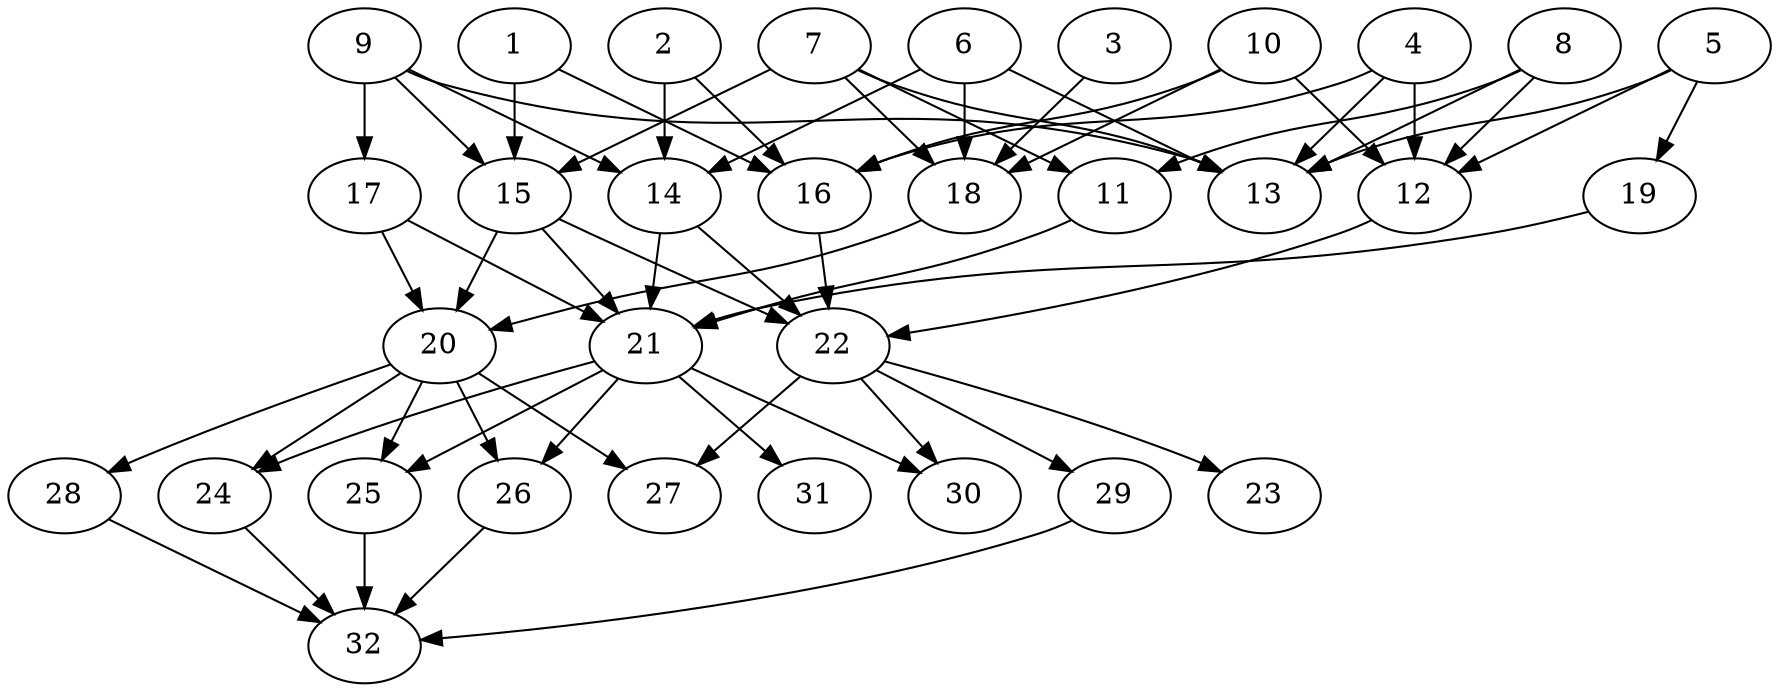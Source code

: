 // DAG (tier=2-normal, mode=data, n=32, ccr=0.445, fat=0.591, density=0.546, regular=0.421, jump=0.169, mindata=2097152, maxdata=16777216)
// DAG automatically generated by daggen at Sun Aug 24 16:33:34 2025
// /home/ermia/Project/Environments/daggen/bin/daggen --dot --ccr 0.445 --fat 0.591 --regular 0.421 --density 0.546 --jump 0.169 --mindata 2097152 --maxdata 16777216 -n 32 
digraph G {
  1 [size="1912350476913792256", alpha="0.13", expect_size="956175238456896128"]
  1 -> 15 [size ="1429257817423872"]
  1 -> 16 [size ="1429257817423872"]
  2 [size="401157515597673856", alpha="0.17", expect_size="200578757798836928"]
  2 -> 14 [size ="482488036098048"]
  2 -> 16 [size ="482488036098048"]
  3 [size="3878963021030113673216", alpha="0.09", expect_size="1939481510515056836608"]
  3 -> 18 [size ="1974999908876288"]
  4 [size="3736104246977586", alpha="0.10", expect_size="1868052123488793"]
  4 -> 12 [size ="266932896923648"]
  4 -> 13 [size ="266932896923648"]
  4 -> 16 [size ="266932896923648"]
  5 [size="100543587123571195904", alpha="0.19", expect_size="50271793561785597952"]
  5 -> 12 [size ="172978809602048"]
  5 -> 13 [size ="172978809602048"]
  5 -> 19 [size ="172978809602048"]
  6 [size="12477888426669342", alpha="0.08", expect_size="6238944213334671"]
  6 -> 13 [size ="1211586148564992"]
  6 -> 14 [size ="1211586148564992"]
  6 -> 18 [size ="1211586148564992"]
  7 [size="3162292735060104708096", alpha="0.13", expect_size="1581146367530052354048"]
  7 -> 11 [size ="1723553229570048"]
  7 -> 13 [size ="1723553229570048"]
  7 -> 15 [size ="1723553229570048"]
  7 -> 18 [size ="1723553229570048"]
  8 [size="808434753415740", alpha="0.16", expect_size="404217376707870"]
  8 -> 11 [size ="54418653315072"]
  8 -> 12 [size ="54418653315072"]
  8 -> 13 [size ="54418653315072"]
  9 [size="779891184285836640256", alpha="0.17", expect_size="389945592142918320128"]
  9 -> 13 [size ="677817318637568"]
  9 -> 14 [size ="677817318637568"]
  9 -> 15 [size ="677817318637568"]
  9 -> 17 [size ="677817318637568"]
  10 [size="2468381041462455296", alpha="0.11", expect_size="1234190520731227648"]
  10 -> 12 [size ="1002877849960448"]
  10 -> 16 [size ="1002877849960448"]
  10 -> 18 [size ="1002877849960448"]
  11 [size="142797718329964416", alpha="0.11", expect_size="71398859164982208"]
  11 -> 21 [size ="366959623405568"]
  12 [size="3830198268933884", alpha="0.06", expect_size="1915099134466942"]
  12 -> 22 [size ="116709864243200"]
  13 [size="37041162919003432", alpha="0.07", expect_size="18520581459501716"]
  14 [size="20332608232531616", alpha="0.07", expect_size="10166304116265808"]
  14 -> 21 [size ="656126181900288"]
  14 -> 22 [size ="656126181900288"]
  15 [size="292450648234866112", alpha="0.09", expect_size="146225324117433056"]
  15 -> 20 [size ="528049082728448"]
  15 -> 21 [size ="528049082728448"]
  15 -> 22 [size ="528049082728448"]
  16 [size="121967262689728135168", alpha="0.14", expect_size="60983631344864067584"]
  16 -> 22 [size ="196751856238592"]
  17 [size="284608650485899168", alpha="0.15", expect_size="142304325242949584"]
  17 -> 20 [size ="133413629591552"]
  17 -> 21 [size ="133413629591552"]
  18 [size="921471818592312885248", alpha="0.17", expect_size="460735909296156442624"]
  18 -> 20 [size ="757550098153472"]
  19 [size="8193640904635469", alpha="0.08", expect_size="4096820452317734"]
  19 -> 21 [size ="319345079091200"]
  20 [size="47968528602016768", alpha="0.09", expect_size="23984264301008384"]
  20 -> 24 [size ="1400496904470528"]
  20 -> 25 [size ="1400496904470528"]
  20 -> 26 [size ="1400496904470528"]
  20 -> 27 [size ="1400496904470528"]
  20 -> 28 [size ="1400496904470528"]
  21 [size="5333764522279965696", alpha="0.08", expect_size="2666882261139982848"]
  21 -> 24 [size ="1881401834078208"]
  21 -> 25 [size ="1881401834078208"]
  21 -> 26 [size ="1881401834078208"]
  21 -> 30 [size ="1881401834078208"]
  21 -> 31 [size ="1881401834078208"]
  22 [size="674365019723657728", alpha="0.15", expect_size="337182509861828864"]
  22 -> 23 [size ="382319206596608"]
  22 -> 27 [size ="382319206596608"]
  22 -> 29 [size ="382319206596608"]
  22 -> 30 [size ="382319206596608"]
  23 [size="46880567434786272", alpha="0.16", expect_size="23440283717393136"]
  24 [size="700389344006976512", alpha="0.10", expect_size="350194672003488256"]
  24 -> 32 [size ="475388992028672"]
  25 [size="84894393460443840512", alpha="0.14", expect_size="42447196730221920256"]
  25 -> 32 [size ="154528762560512"]
  26 [size="686527679595167872", alpha="0.12", expect_size="343263839797583936"]
  26 -> 32 [size ="375778172731392"]
  27 [size="3493563497884017491968", alpha="0.13", expect_size="1746781748942008745984"]
  28 [size="483165978697324822528", alpha="0.06", expect_size="241582989348662411264"]
  28 -> 32 [size ="492592223485952"]
  29 [size="1461745850355955007488", alpha="0.19", expect_size="730872925177977503744"]
  29 -> 32 [size ="1030396955328512"]
  30 [size="601170554379789402112", alpha="0.01", expect_size="300585277189894701056"]
  31 [size="4146606637736018", alpha="0.09", expect_size="2073303318868009"]
  32 [size="10299962971725282", alpha="0.09", expect_size="5149981485862641"]
}